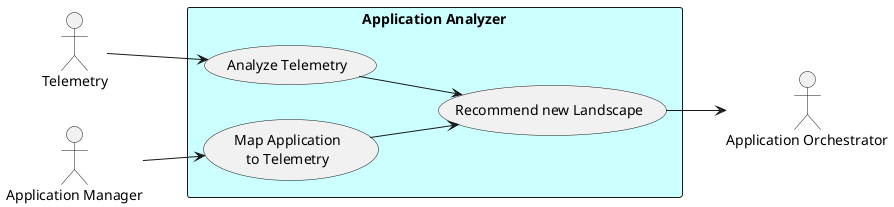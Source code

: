 @startuml

left to right direction

actor :Telemetry: as T
actor :Application Orchestrator: as AO
actor :Application Manager: as AM


rectangle "Application Analyzer" #ccffff {
    UseCase UC1 as "Analyze Telemetry"
    UseCase UC2 as "Map Application\nto Telemetry"
    UseCase UC3 as "Recommend new Landscape"
}

T --> UC1
AM --> UC2
UC1 --> UC3
UC2 --> UC3
UC3 --> AO
@enduml
